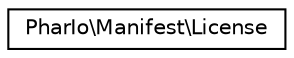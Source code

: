digraph "Graphical Class Hierarchy"
{
  edge [fontname="Helvetica",fontsize="10",labelfontname="Helvetica",labelfontsize="10"];
  node [fontname="Helvetica",fontsize="10",shape=record];
  rankdir="LR";
  Node0 [label="PharIo\\Manifest\\License",height=0.2,width=0.4,color="black", fillcolor="white", style="filled",URL="$classPharIo_1_1Manifest_1_1License.html"];
}
